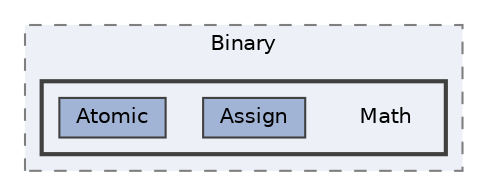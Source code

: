 digraph "src/BadScript2/Parser/Operators/Binary/Math"
{
 // LATEX_PDF_SIZE
  bgcolor="transparent";
  edge [fontname=Helvetica,fontsize=10,labelfontname=Helvetica,labelfontsize=10];
  node [fontname=Helvetica,fontsize=10,shape=box,height=0.2,width=0.4];
  compound=true
  subgraph clusterdir_ff6bb205b9faa33c015df47e63bda89f {
    graph [ bgcolor="#edf0f7", pencolor="grey50", label="Binary", fontname=Helvetica,fontsize=10 style="filled,dashed", URL="dir_ff6bb205b9faa33c015df47e63bda89f.html",tooltip=""]
  subgraph clusterdir_03aa8ffbd22835281f59722556be6eaf {
    graph [ bgcolor="#edf0f7", pencolor="grey25", label="", fontname=Helvetica,fontsize=10 style="filled,bold", URL="dir_03aa8ffbd22835281f59722556be6eaf.html",tooltip=""]
    dir_03aa8ffbd22835281f59722556be6eaf [shape=plaintext, label="Math"];
  dir_5013bf17b583de2e364b77f84dd84f12 [label="Assign", fillcolor="#a2b4d6", color="grey25", style="filled", URL="dir_5013bf17b583de2e364b77f84dd84f12.html",tooltip=""];
  dir_ad8a0b123903db7755818c059a2a481b [label="Atomic", fillcolor="#a2b4d6", color="grey25", style="filled", URL="dir_ad8a0b123903db7755818c059a2a481b.html",tooltip=""];
  }
  }
}
